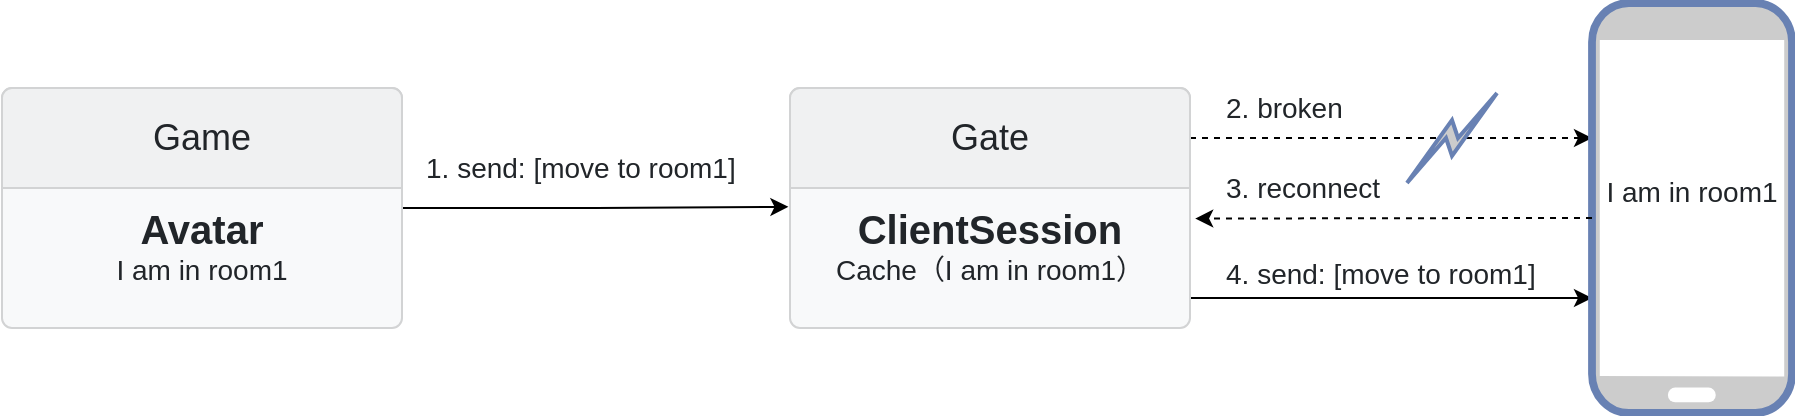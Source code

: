 <mxfile version="14.5.8" type="github">
  <diagram id="6uORmVI90lyo6VlDKRxo" name="Page-1">
    <mxGraphModel dx="2048" dy="686" grid="1" gridSize="10" guides="1" tooltips="1" connect="1" arrows="1" fold="1" page="1" pageScale="1" pageWidth="827" pageHeight="1169" math="0" shadow="0">
      <root>
        <mxCell id="0" />
        <mxCell id="1" parent="0" />
        <mxCell id="8dDgJKX1a-RQ1XfclGmu-9" style="edgeStyle=orthogonalEdgeStyle;rounded=0;orthogonalLoop=1;jettySize=auto;html=1;entryX=-0.004;entryY=0.495;entryDx=0;entryDy=0;entryPerimeter=0;" edge="1" parent="1" source="8dDgJKX1a-RQ1XfclGmu-1" target="8dDgJKX1a-RQ1XfclGmu-5">
          <mxGeometry relative="1" as="geometry" />
        </mxCell>
        <mxCell id="8dDgJKX1a-RQ1XfclGmu-1" value="&lt;span style=&quot;font-size: 20px&quot;&gt;&lt;b&gt;Avatar&lt;/b&gt;&lt;/span&gt;&lt;br style=&quot;font-size: 14px&quot;&gt;I am in room1" style="html=1;shadow=0;dashed=0;shape=mxgraph.bootstrap.rrect;rSize=5;strokeColor=#D2D3D4;html=1;whiteSpace=wrap;fillColor=#F8F9FA;fontColor=#212529;verticalAlign=bottom;align=center;spacing=20;spacingBottom=0;fontSize=14;" vertex="1" parent="1">
          <mxGeometry x="-80" y="465" width="200" height="120" as="geometry" />
        </mxCell>
        <mxCell id="8dDgJKX1a-RQ1XfclGmu-2" value="Game" style="html=1;shadow=0;dashed=0;shape=mxgraph.bootstrap.topButton;rSize=5;perimeter=none;whiteSpace=wrap;fillColor=#F0F1F2;strokeColor=#D2D3D4;fontColor=#212529;resizeWidth=1;fontSize=18;align=center;spacing=20;" vertex="1" parent="8dDgJKX1a-RQ1XfclGmu-1">
          <mxGeometry width="200" height="50" relative="1" as="geometry" />
        </mxCell>
        <mxCell id="8dDgJKX1a-RQ1XfclGmu-10" style="edgeStyle=orthogonalEdgeStyle;rounded=0;orthogonalLoop=1;jettySize=auto;html=1;dashed=1;" edge="1" parent="1" source="8dDgJKX1a-RQ1XfclGmu-5" target="8dDgJKX1a-RQ1XfclGmu-8">
          <mxGeometry relative="1" as="geometry">
            <Array as="points">
              <mxPoint x="640" y="490" />
              <mxPoint x="640" y="490" />
            </Array>
          </mxGeometry>
        </mxCell>
        <mxCell id="8dDgJKX1a-RQ1XfclGmu-12" style="edgeStyle=orthogonalEdgeStyle;rounded=0;orthogonalLoop=1;jettySize=auto;html=1;" edge="1" parent="1" source="8dDgJKX1a-RQ1XfclGmu-5" target="8dDgJKX1a-RQ1XfclGmu-7">
          <mxGeometry relative="1" as="geometry">
            <Array as="points">
              <mxPoint x="660" y="570" />
              <mxPoint x="660" y="570" />
            </Array>
          </mxGeometry>
        </mxCell>
        <mxCell id="8dDgJKX1a-RQ1XfclGmu-5" value="&lt;span style=&quot;font-size: 20px&quot;&gt;&lt;b&gt;ClientSession&lt;/b&gt;&lt;/span&gt;&lt;br style=&quot;font-size: 14px&quot;&gt;Cache（I am in room1）" style="html=1;shadow=0;dashed=0;shape=mxgraph.bootstrap.rrect;rSize=5;strokeColor=#D2D3D4;html=1;whiteSpace=wrap;fillColor=#F8F9FA;fontColor=#212529;verticalAlign=bottom;align=center;spacing=20;spacingBottom=0;fontSize=14;" vertex="1" parent="1">
          <mxGeometry x="314" y="465" width="200" height="120" as="geometry" />
        </mxCell>
        <mxCell id="8dDgJKX1a-RQ1XfclGmu-6" value="Gate" style="html=1;shadow=0;dashed=0;shape=mxgraph.bootstrap.topButton;rSize=5;perimeter=none;whiteSpace=wrap;fillColor=#F0F1F2;strokeColor=#D2D3D4;fontColor=#212529;resizeWidth=1;fontSize=18;align=center;spacing=20;" vertex="1" parent="8dDgJKX1a-RQ1XfclGmu-5">
          <mxGeometry width="200" height="50" relative="1" as="geometry" />
        </mxCell>
        <mxCell id="8dDgJKX1a-RQ1XfclGmu-7" value="" style="fontColor=#0066CC;verticalAlign=top;verticalLabelPosition=bottom;labelPosition=center;align=center;html=1;outlineConnect=0;fillColor=#CCCCCC;strokeColor=#6881B3;gradientColor=none;gradientDirection=north;strokeWidth=2;shape=mxgraph.networks.mobile;" vertex="1" parent="1">
          <mxGeometry x="715" y="422.5" width="100" height="205" as="geometry" />
        </mxCell>
        <mxCell id="8dDgJKX1a-RQ1XfclGmu-11" style="edgeStyle=orthogonalEdgeStyle;rounded=0;orthogonalLoop=1;jettySize=auto;html=1;dashed=1;entryX=1.013;entryY=0.544;entryDx=0;entryDy=0;entryPerimeter=0;" edge="1" parent="1" source="8dDgJKX1a-RQ1XfclGmu-8" target="8dDgJKX1a-RQ1XfclGmu-5">
          <mxGeometry relative="1" as="geometry">
            <mxPoint x="590" y="530" as="targetPoint" />
            <Array as="points">
              <mxPoint x="680" y="530" />
              <mxPoint x="680" y="530" />
            </Array>
          </mxGeometry>
        </mxCell>
        <mxCell id="8dDgJKX1a-RQ1XfclGmu-8" value="&lt;div&gt;&lt;font color=&quot;#0066cc&quot; face=&quot;helvetica&quot;&gt;&lt;br&gt;&lt;/font&gt;&lt;/div&gt;&lt;div&gt;&lt;font color=&quot;#0066cc&quot; face=&quot;helvetica&quot;&gt;&lt;br&gt;&lt;/font&gt;&lt;/div&gt;&lt;span style=&quot;font-style: normal ; font-weight: 400 ; letter-spacing: normal ; text-indent: 0px ; text-transform: none ; word-spacing: 0px ; color: rgb(33 , 37 , 41) ; font-family: &amp;#34;helvetica&amp;#34; ; font-size: 14px ; background-color: rgb(248 , 249 , 250) ; display: inline ; float: none&quot;&gt;&lt;div&gt;I am in room1&lt;/div&gt;&lt;/span&gt;" style="text;whiteSpace=wrap;html=1;align=center;" vertex="1" parent="1">
          <mxGeometry x="715" y="472.5" width="100" height="70" as="geometry" />
        </mxCell>
        <mxCell id="8dDgJKX1a-RQ1XfclGmu-13" value="" style="html=1;outlineConnect=0;fillColor=#CCCCCC;strokeColor=#6881B3;gradientColor=none;gradientDirection=north;strokeWidth=2;shape=mxgraph.networks.comm_link_edge;html=1;" edge="1" parent="1">
          <mxGeometry width="100" height="100" relative="1" as="geometry">
            <mxPoint x="620" y="515" as="sourcePoint" />
            <mxPoint x="670" y="465" as="targetPoint" />
          </mxGeometry>
        </mxCell>
        <mxCell id="8dDgJKX1a-RQ1XfclGmu-15" value="&lt;div style=&quot;text-align: center&quot;&gt;&lt;font color=&quot;#212529&quot; face=&quot;helvetica&quot;&gt;&lt;span style=&quot;font-size: 14px&quot;&gt;1. send: [move to room1]&lt;/span&gt;&lt;/font&gt;&lt;/div&gt;" style="text;whiteSpace=wrap;html=1;" vertex="1" parent="1">
          <mxGeometry x="130" y="490" width="170" height="30" as="geometry" />
        </mxCell>
        <mxCell id="8dDgJKX1a-RQ1XfclGmu-16" value="&lt;div style=&quot;text-align: center&quot;&gt;&lt;font color=&quot;#212529&quot; face=&quot;helvetica&quot;&gt;&lt;span style=&quot;font-size: 14px&quot;&gt;4. send: [move to room1]&lt;/span&gt;&lt;/font&gt;&lt;/div&gt;" style="text;whiteSpace=wrap;html=1;" vertex="1" parent="1">
          <mxGeometry x="530" y="542.5" width="160" height="30" as="geometry" />
        </mxCell>
        <mxCell id="8dDgJKX1a-RQ1XfclGmu-18" value="&lt;div style=&quot;text-align: center&quot;&gt;&lt;font color=&quot;#212529&quot; face=&quot;helvetica&quot;&gt;&lt;span style=&quot;font-size: 14px&quot;&gt;3. reconnect&lt;/span&gt;&lt;/font&gt;&lt;/div&gt;" style="text;whiteSpace=wrap;html=1;" vertex="1" parent="1">
          <mxGeometry x="530" y="500" width="150" height="30" as="geometry" />
        </mxCell>
        <mxCell id="8dDgJKX1a-RQ1XfclGmu-19" value="&lt;div style=&quot;text-align: center&quot;&gt;&lt;font color=&quot;#212529&quot; face=&quot;helvetica&quot;&gt;&lt;span style=&quot;font-size: 14px&quot;&gt;2. broken&lt;/span&gt;&lt;/font&gt;&lt;/div&gt;" style="text;whiteSpace=wrap;html=1;" vertex="1" parent="1">
          <mxGeometry x="530" y="460" width="70" height="30" as="geometry" />
        </mxCell>
      </root>
    </mxGraphModel>
  </diagram>
</mxfile>
